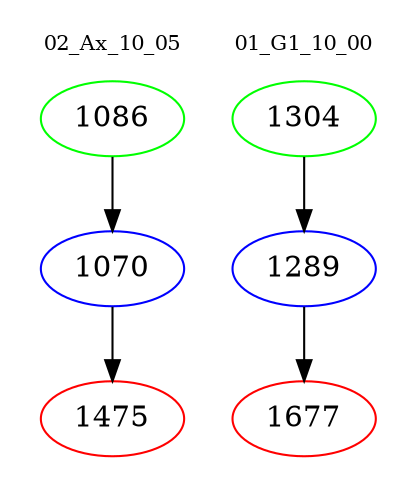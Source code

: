 digraph{
subgraph cluster_0 {
color = white
label = "02_Ax_10_05";
fontsize=10;
T0_1086 [label="1086", color="green"]
T0_1086 -> T0_1070 [color="black"]
T0_1070 [label="1070", color="blue"]
T0_1070 -> T0_1475 [color="black"]
T0_1475 [label="1475", color="red"]
}
subgraph cluster_1 {
color = white
label = "01_G1_10_00";
fontsize=10;
T1_1304 [label="1304", color="green"]
T1_1304 -> T1_1289 [color="black"]
T1_1289 [label="1289", color="blue"]
T1_1289 -> T1_1677 [color="black"]
T1_1677 [label="1677", color="red"]
}
}
